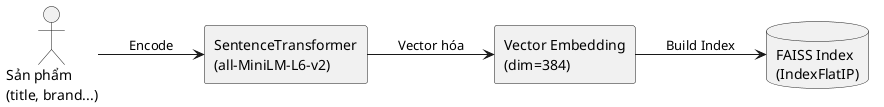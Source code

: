 @startuml
left to right direction
skinparam monochrome true
actor "Sản phẩm\n(title, brand...)" as User
rectangle "SentenceTransformer\n(all-MiniLM-L6-v2)" as Embed
rectangle "Vector Embedding\n(dim=384)" as Vec
database "FAISS Index\n(IndexFlatIP)" as Faiss

User --> Embed : Encode
Embed --> Vec : Vector hóa
Vec --> Faiss : Build Index
@enduml
